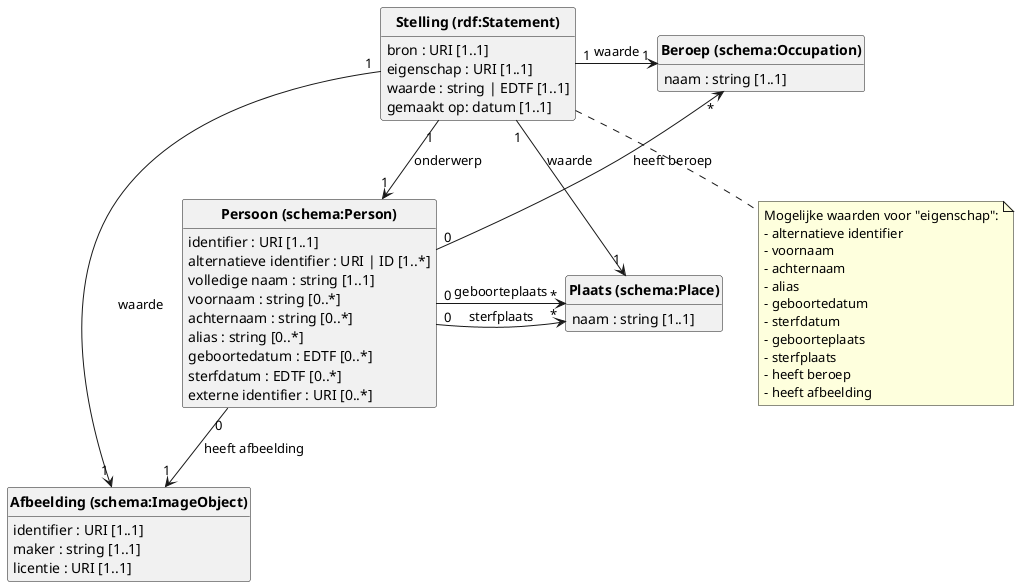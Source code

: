 @startuml
class "<b>Persoon (schema:Person)</b>" {
    identifier : URI [1..1]
    alternatieve identifier : URI | ID [1..*]
    volledige naam : string [1..1]
    voornaam : string [0..*]
    achternaam : string [0..*]
    alias : string [0..*]
    geboortedatum : EDTF [0..*]
    sterfdatum : EDTF [0..*]
    externe identifier : URI [0..*]
}

class "<b>Plaats (schema:Place)</b>" {
    naam : string [1..1]
}

class "<b>Beroep (schema:Occupation)</b>" {
    naam : string [1..1]
}

class "<b>Afbeelding (schema:ImageObject)</b>" {
    identifier : URI [1..1]
    maker : string [1..1]
    licentie : URI [1..1]  
}

"<b>Persoon (schema:Person)</b>" "0" -> "*" "<b>Plaats (schema:Place)</b>" : geboorteplaats
"<b>Persoon (schema:Person)</b>" "0" -> "*" "<b>Plaats (schema:Place)</b>" : sterfplaats
"<b>Beroep (schema:Occupation)</b>" "*" <-- "0" "<b>Persoon (schema:Person)</b>": heeft beroep
"<b>Persoon (schema:Person)</b>" "0" --> "1" "<b>Afbeelding (schema:ImageObject)</b>": heeft afbeelding

class "<b>Stelling (rdf:Statement)</b>"{
    bron : URI [1..1]
    eigenschap : URI [1..1]
    waarde : string | EDTF [1..1]
    gemaakt op: datum [1..1]
}
note bottom of "<b>Stelling (rdf:Statement)</b>"
    Mogelijke waarden voor "eigenschap":
    - alternatieve identifier
    - voornaam
    - achternaam
    - alias
    - geboortedatum
    - sterfdatum
    - geboorteplaats
    - sterfplaats
    - heeft beroep
    - heeft afbeelding
end note

 

"<b>Stelling (rdf:Statement)</b>" "1" -> "1" "<b>Persoon (schema:Person)</b>" : onderwerp
"<b>Stelling (rdf:Statement)</b>" "1" -> "1" "<b>Plaats (schema:Place)</b>" : waarde
"<b>Stelling (rdf:Statement)</b>" "1" -> "1" "<b>Beroep (schema:Occupation)</b>": waarde
"<b>Stelling (rdf:Statement)</b>" "1" -> "1" "<b>Afbeelding (schema:ImageObject)</b>": waarde

hide circle
hide methods
@enduml